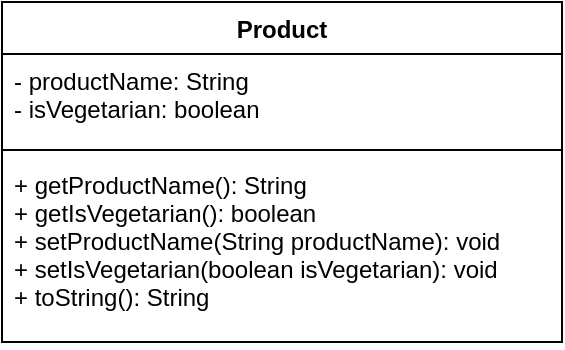 <mxfile version="20.5.1" type="device"><diagram id="RiBEDB_nGfn2RCFBHCFe" name="Page-1"><mxGraphModel dx="1368" dy="793" grid="1" gridSize="10" guides="1" tooltips="1" connect="1" arrows="1" fold="1" page="1" pageScale="1" pageWidth="827" pageHeight="1169" math="0" shadow="0"><root><mxCell id="0"/><mxCell id="1" parent="0"/><mxCell id="a_g3uRwpS4KtdgUgesi2-5" value="Product" style="swimlane;fontStyle=1;align=center;verticalAlign=top;childLayout=stackLayout;horizontal=1;startSize=26;horizontalStack=0;resizeParent=1;resizeParentMax=0;resizeLast=0;collapsible=1;marginBottom=0;" vertex="1" parent="1"><mxGeometry x="280" y="320" width="280" height="170" as="geometry"><mxRectangle x="280" y="320" width="90" height="30" as="alternateBounds"/></mxGeometry></mxCell><mxCell id="a_g3uRwpS4KtdgUgesi2-6" value="- productName: String&#xA;- isVegetarian: boolean&#xA;" style="text;strokeColor=none;fillColor=none;align=left;verticalAlign=top;spacingLeft=4;spacingRight=4;overflow=hidden;rotatable=0;points=[[0,0.5],[1,0.5]];portConstraint=eastwest;" vertex="1" parent="a_g3uRwpS4KtdgUgesi2-5"><mxGeometry y="26" width="280" height="44" as="geometry"/></mxCell><mxCell id="a_g3uRwpS4KtdgUgesi2-7" value="" style="line;strokeWidth=1;fillColor=none;align=left;verticalAlign=middle;spacingTop=-1;spacingLeft=3;spacingRight=3;rotatable=0;labelPosition=right;points=[];portConstraint=eastwest;strokeColor=inherit;" vertex="1" parent="a_g3uRwpS4KtdgUgesi2-5"><mxGeometry y="70" width="280" height="8" as="geometry"/></mxCell><mxCell id="a_g3uRwpS4KtdgUgesi2-8" value="+ getProductName(): String&#xA;+ getIsVegetarian(): boolean&#xA;+ setProductName(String productName): void&#xA;+ setIsVegetarian(boolean isVegetarian): void&#xA;+ toString(): String&#xA;&#xA;" style="text;strokeColor=none;fillColor=none;align=left;verticalAlign=top;spacingLeft=4;spacingRight=4;overflow=hidden;rotatable=0;points=[[0,0.5],[1,0.5]];portConstraint=eastwest;" vertex="1" parent="a_g3uRwpS4KtdgUgesi2-5"><mxGeometry y="78" width="280" height="92" as="geometry"/></mxCell></root></mxGraphModel></diagram></mxfile>